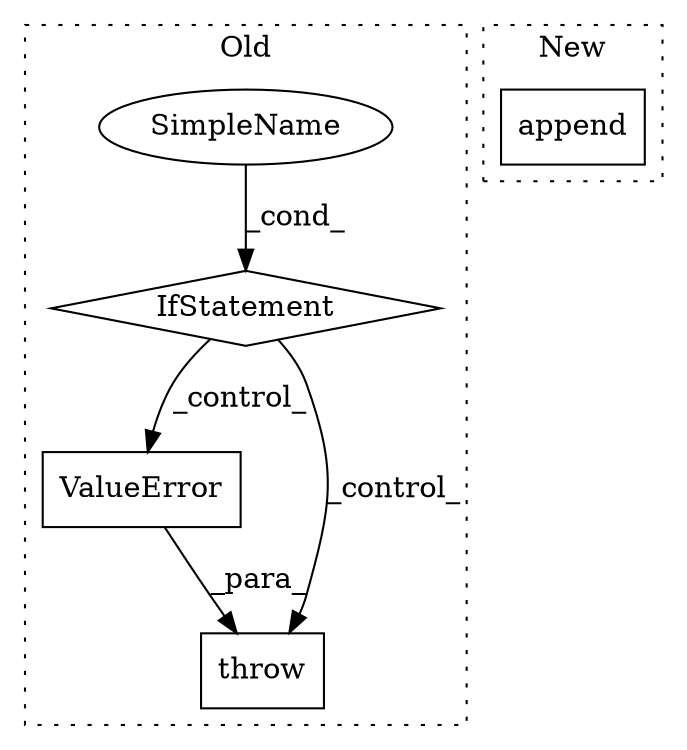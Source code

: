 digraph G {
subgraph cluster0 {
1 [label="ValueError" a="32" s="76498,76548" l="11,1" shape="box"];
3 [label="throw" a="53" s="76492" l="6" shape="box"];
4 [label="IfStatement" a="25" s="76396,76425" l="4,2" shape="diamond"];
5 [label="SimpleName" a="42" s="" l="" shape="ellipse"];
label = "Old";
style="dotted";
}
subgraph cluster1 {
2 [label="append" a="32" s="77350,77361" l="7,1" shape="box"];
label = "New";
style="dotted";
}
1 -> 3 [label="_para_"];
4 -> 1 [label="_control_"];
4 -> 3 [label="_control_"];
5 -> 4 [label="_cond_"];
}